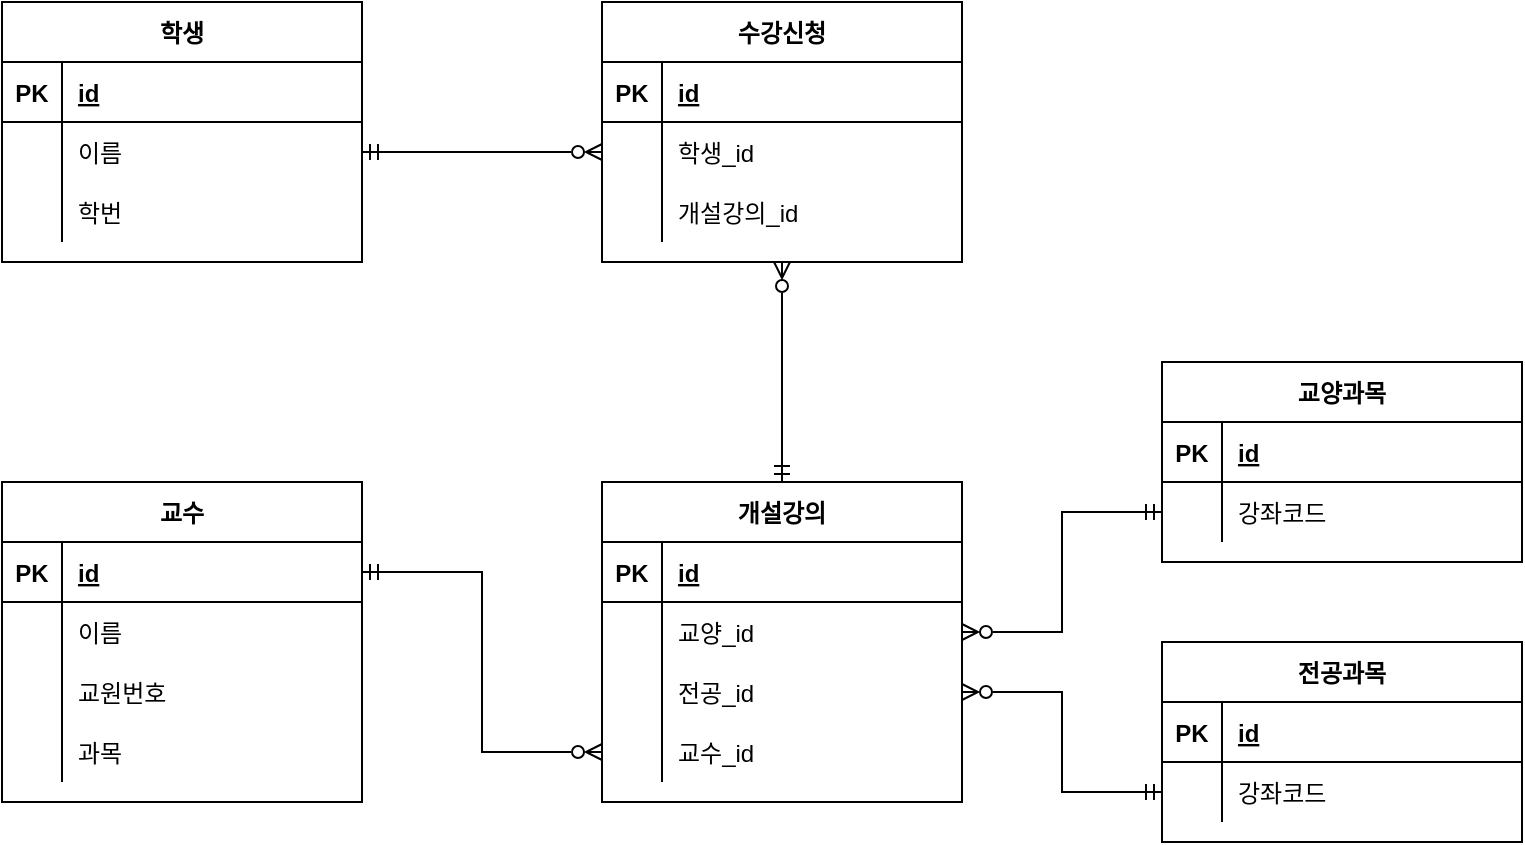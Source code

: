<mxfile version="20.2.6" type="device"><diagram id="R2lEEEUBdFMjLlhIrx00" name="Page-1"><mxGraphModel dx="989" dy="530" grid="1" gridSize="10" guides="1" tooltips="1" connect="1" arrows="1" fold="1" page="1" pageScale="1" pageWidth="827" pageHeight="1169" math="0" shadow="0" extFonts="Permanent Marker^https://fonts.googleapis.com/css?family=Permanent+Marker"><root><mxCell id="0"/><mxCell id="1" parent="0"/><mxCell id="PYXhae-cqvlHwe9Ot9i4-1" value="학생" style="shape=table;startSize=30;container=1;collapsible=1;childLayout=tableLayout;fixedRows=1;rowLines=0;fontStyle=1;align=center;resizeLast=1;" vertex="1" parent="1"><mxGeometry x="20" y="80" width="180" height="130" as="geometry"/></mxCell><mxCell id="PYXhae-cqvlHwe9Ot9i4-2" value="" style="shape=tableRow;horizontal=0;startSize=0;swimlaneHead=0;swimlaneBody=0;fillColor=none;collapsible=0;dropTarget=0;points=[[0,0.5],[1,0.5]];portConstraint=eastwest;top=0;left=0;right=0;bottom=1;" vertex="1" parent="PYXhae-cqvlHwe9Ot9i4-1"><mxGeometry y="30" width="180" height="30" as="geometry"/></mxCell><mxCell id="PYXhae-cqvlHwe9Ot9i4-3" value="PK" style="shape=partialRectangle;connectable=0;fillColor=none;top=0;left=0;bottom=0;right=0;fontStyle=1;overflow=hidden;" vertex="1" parent="PYXhae-cqvlHwe9Ot9i4-2"><mxGeometry width="30" height="30" as="geometry"><mxRectangle width="30" height="30" as="alternateBounds"/></mxGeometry></mxCell><mxCell id="PYXhae-cqvlHwe9Ot9i4-4" value="id" style="shape=partialRectangle;connectable=0;fillColor=none;top=0;left=0;bottom=0;right=0;align=left;spacingLeft=6;fontStyle=5;overflow=hidden;" vertex="1" parent="PYXhae-cqvlHwe9Ot9i4-2"><mxGeometry x="30" width="150" height="30" as="geometry"><mxRectangle width="150" height="30" as="alternateBounds"/></mxGeometry></mxCell><mxCell id="PYXhae-cqvlHwe9Ot9i4-5" value="" style="shape=tableRow;horizontal=0;startSize=0;swimlaneHead=0;swimlaneBody=0;fillColor=none;collapsible=0;dropTarget=0;points=[[0,0.5],[1,0.5]];portConstraint=eastwest;top=0;left=0;right=0;bottom=0;" vertex="1" parent="PYXhae-cqvlHwe9Ot9i4-1"><mxGeometry y="60" width="180" height="30" as="geometry"/></mxCell><mxCell id="PYXhae-cqvlHwe9Ot9i4-6" value="" style="shape=partialRectangle;connectable=0;fillColor=none;top=0;left=0;bottom=0;right=0;editable=1;overflow=hidden;" vertex="1" parent="PYXhae-cqvlHwe9Ot9i4-5"><mxGeometry width="30" height="30" as="geometry"><mxRectangle width="30" height="30" as="alternateBounds"/></mxGeometry></mxCell><mxCell id="PYXhae-cqvlHwe9Ot9i4-7" value="이름" style="shape=partialRectangle;connectable=0;fillColor=none;top=0;left=0;bottom=0;right=0;align=left;spacingLeft=6;overflow=hidden;" vertex="1" parent="PYXhae-cqvlHwe9Ot9i4-5"><mxGeometry x="30" width="150" height="30" as="geometry"><mxRectangle width="150" height="30" as="alternateBounds"/></mxGeometry></mxCell><mxCell id="PYXhae-cqvlHwe9Ot9i4-8" value="" style="shape=tableRow;horizontal=0;startSize=0;swimlaneHead=0;swimlaneBody=0;fillColor=none;collapsible=0;dropTarget=0;points=[[0,0.5],[1,0.5]];portConstraint=eastwest;top=0;left=0;right=0;bottom=0;" vertex="1" parent="PYXhae-cqvlHwe9Ot9i4-1"><mxGeometry y="90" width="180" height="30" as="geometry"/></mxCell><mxCell id="PYXhae-cqvlHwe9Ot9i4-9" value="" style="shape=partialRectangle;connectable=0;fillColor=none;top=0;left=0;bottom=0;right=0;editable=1;overflow=hidden;" vertex="1" parent="PYXhae-cqvlHwe9Ot9i4-8"><mxGeometry width="30" height="30" as="geometry"><mxRectangle width="30" height="30" as="alternateBounds"/></mxGeometry></mxCell><mxCell id="PYXhae-cqvlHwe9Ot9i4-10" value="학번" style="shape=partialRectangle;connectable=0;fillColor=none;top=0;left=0;bottom=0;right=0;align=left;spacingLeft=6;overflow=hidden;" vertex="1" parent="PYXhae-cqvlHwe9Ot9i4-8"><mxGeometry x="30" width="150" height="30" as="geometry"><mxRectangle width="150" height="30" as="alternateBounds"/></mxGeometry></mxCell><mxCell id="PYXhae-cqvlHwe9Ot9i4-27" value="개설강의" style="shape=table;startSize=30;container=1;collapsible=1;childLayout=tableLayout;fixedRows=1;rowLines=0;fontStyle=1;align=center;resizeLast=1;" vertex="1" parent="1"><mxGeometry x="320" y="320" width="180" height="160" as="geometry"/></mxCell><mxCell id="PYXhae-cqvlHwe9Ot9i4-28" value="" style="shape=tableRow;horizontal=0;startSize=0;swimlaneHead=0;swimlaneBody=0;fillColor=none;collapsible=0;dropTarget=0;points=[[0,0.5],[1,0.5]];portConstraint=eastwest;top=0;left=0;right=0;bottom=1;" vertex="1" parent="PYXhae-cqvlHwe9Ot9i4-27"><mxGeometry y="30" width="180" height="30" as="geometry"/></mxCell><mxCell id="PYXhae-cqvlHwe9Ot9i4-29" value="PK" style="shape=partialRectangle;connectable=0;fillColor=none;top=0;left=0;bottom=0;right=0;fontStyle=1;overflow=hidden;" vertex="1" parent="PYXhae-cqvlHwe9Ot9i4-28"><mxGeometry width="30" height="30" as="geometry"><mxRectangle width="30" height="30" as="alternateBounds"/></mxGeometry></mxCell><mxCell id="PYXhae-cqvlHwe9Ot9i4-30" value="id" style="shape=partialRectangle;connectable=0;fillColor=none;top=0;left=0;bottom=0;right=0;align=left;spacingLeft=6;fontStyle=5;overflow=hidden;" vertex="1" parent="PYXhae-cqvlHwe9Ot9i4-28"><mxGeometry x="30" width="150" height="30" as="geometry"><mxRectangle width="150" height="30" as="alternateBounds"/></mxGeometry></mxCell><mxCell id="PYXhae-cqvlHwe9Ot9i4-31" value="" style="shape=tableRow;horizontal=0;startSize=0;swimlaneHead=0;swimlaneBody=0;fillColor=none;collapsible=0;dropTarget=0;points=[[0,0.5],[1,0.5]];portConstraint=eastwest;top=0;left=0;right=0;bottom=0;" vertex="1" parent="PYXhae-cqvlHwe9Ot9i4-27"><mxGeometry y="60" width="180" height="30" as="geometry"/></mxCell><mxCell id="PYXhae-cqvlHwe9Ot9i4-32" value="" style="shape=partialRectangle;connectable=0;fillColor=none;top=0;left=0;bottom=0;right=0;editable=1;overflow=hidden;" vertex="1" parent="PYXhae-cqvlHwe9Ot9i4-31"><mxGeometry width="30" height="30" as="geometry"><mxRectangle width="30" height="30" as="alternateBounds"/></mxGeometry></mxCell><mxCell id="PYXhae-cqvlHwe9Ot9i4-33" value="교양_id" style="shape=partialRectangle;connectable=0;fillColor=none;top=0;left=0;bottom=0;right=0;align=left;spacingLeft=6;overflow=hidden;" vertex="1" parent="PYXhae-cqvlHwe9Ot9i4-31"><mxGeometry x="30" width="150" height="30" as="geometry"><mxRectangle width="150" height="30" as="alternateBounds"/></mxGeometry></mxCell><mxCell id="PYXhae-cqvlHwe9Ot9i4-34" value="" style="shape=tableRow;horizontal=0;startSize=0;swimlaneHead=0;swimlaneBody=0;fillColor=none;collapsible=0;dropTarget=0;points=[[0,0.5],[1,0.5]];portConstraint=eastwest;top=0;left=0;right=0;bottom=0;" vertex="1" parent="PYXhae-cqvlHwe9Ot9i4-27"><mxGeometry y="90" width="180" height="30" as="geometry"/></mxCell><mxCell id="PYXhae-cqvlHwe9Ot9i4-35" value="" style="shape=partialRectangle;connectable=0;fillColor=none;top=0;left=0;bottom=0;right=0;editable=1;overflow=hidden;" vertex="1" parent="PYXhae-cqvlHwe9Ot9i4-34"><mxGeometry width="30" height="30" as="geometry"><mxRectangle width="30" height="30" as="alternateBounds"/></mxGeometry></mxCell><mxCell id="PYXhae-cqvlHwe9Ot9i4-36" value="전공_id" style="shape=partialRectangle;connectable=0;fillColor=none;top=0;left=0;bottom=0;right=0;align=left;spacingLeft=6;overflow=hidden;" vertex="1" parent="PYXhae-cqvlHwe9Ot9i4-34"><mxGeometry x="30" width="150" height="30" as="geometry"><mxRectangle width="150" height="30" as="alternateBounds"/></mxGeometry></mxCell><mxCell id="PYXhae-cqvlHwe9Ot9i4-73" value="" style="shape=tableRow;horizontal=0;startSize=0;swimlaneHead=0;swimlaneBody=0;fillColor=none;collapsible=0;dropTarget=0;points=[[0,0.5],[1,0.5]];portConstraint=eastwest;top=0;left=0;right=0;bottom=0;" vertex="1" parent="PYXhae-cqvlHwe9Ot9i4-27"><mxGeometry y="120" width="180" height="30" as="geometry"/></mxCell><mxCell id="PYXhae-cqvlHwe9Ot9i4-74" value="" style="shape=partialRectangle;connectable=0;fillColor=none;top=0;left=0;bottom=0;right=0;editable=1;overflow=hidden;" vertex="1" parent="PYXhae-cqvlHwe9Ot9i4-73"><mxGeometry width="30" height="30" as="geometry"><mxRectangle width="30" height="30" as="alternateBounds"/></mxGeometry></mxCell><mxCell id="PYXhae-cqvlHwe9Ot9i4-75" value="교수_id" style="shape=partialRectangle;connectable=0;fillColor=none;top=0;left=0;bottom=0;right=0;align=left;spacingLeft=6;overflow=hidden;" vertex="1" parent="PYXhae-cqvlHwe9Ot9i4-73"><mxGeometry x="30" width="150" height="30" as="geometry"><mxRectangle width="150" height="30" as="alternateBounds"/></mxGeometry></mxCell><mxCell id="PYXhae-cqvlHwe9Ot9i4-80" style="edgeStyle=orthogonalEdgeStyle;rounded=0;orthogonalLoop=1;jettySize=auto;html=1;exitX=0.5;exitY=1;exitDx=0;exitDy=0;entryX=0.5;entryY=0;entryDx=0;entryDy=0;startArrow=ERzeroToMany;startFill=0;endArrow=ERmandOne;endFill=0;" edge="1" parent="1" source="PYXhae-cqvlHwe9Ot9i4-60" target="PYXhae-cqvlHwe9Ot9i4-27"><mxGeometry relative="1" as="geometry"/></mxCell><mxCell id="PYXhae-cqvlHwe9Ot9i4-60" value="수강신청" style="shape=table;startSize=30;container=1;collapsible=1;childLayout=tableLayout;fixedRows=1;rowLines=0;fontStyle=1;align=center;resizeLast=1;" vertex="1" parent="1"><mxGeometry x="320" y="80" width="180" height="130" as="geometry"/></mxCell><mxCell id="PYXhae-cqvlHwe9Ot9i4-61" value="" style="shape=tableRow;horizontal=0;startSize=0;swimlaneHead=0;swimlaneBody=0;fillColor=none;collapsible=0;dropTarget=0;points=[[0,0.5],[1,0.5]];portConstraint=eastwest;top=0;left=0;right=0;bottom=1;" vertex="1" parent="PYXhae-cqvlHwe9Ot9i4-60"><mxGeometry y="30" width="180" height="30" as="geometry"/></mxCell><mxCell id="PYXhae-cqvlHwe9Ot9i4-62" value="PK" style="shape=partialRectangle;connectable=0;fillColor=none;top=0;left=0;bottom=0;right=0;fontStyle=1;overflow=hidden;" vertex="1" parent="PYXhae-cqvlHwe9Ot9i4-61"><mxGeometry width="30" height="30" as="geometry"><mxRectangle width="30" height="30" as="alternateBounds"/></mxGeometry></mxCell><mxCell id="PYXhae-cqvlHwe9Ot9i4-63" value="id" style="shape=partialRectangle;connectable=0;fillColor=none;top=0;left=0;bottom=0;right=0;align=left;spacingLeft=6;fontStyle=5;overflow=hidden;" vertex="1" parent="PYXhae-cqvlHwe9Ot9i4-61"><mxGeometry x="30" width="150" height="30" as="geometry"><mxRectangle width="150" height="30" as="alternateBounds"/></mxGeometry></mxCell><mxCell id="PYXhae-cqvlHwe9Ot9i4-64" value="" style="shape=tableRow;horizontal=0;startSize=0;swimlaneHead=0;swimlaneBody=0;fillColor=none;collapsible=0;dropTarget=0;points=[[0,0.5],[1,0.5]];portConstraint=eastwest;top=0;left=0;right=0;bottom=0;" vertex="1" parent="PYXhae-cqvlHwe9Ot9i4-60"><mxGeometry y="60" width="180" height="30" as="geometry"/></mxCell><mxCell id="PYXhae-cqvlHwe9Ot9i4-65" value="" style="shape=partialRectangle;connectable=0;fillColor=none;top=0;left=0;bottom=0;right=0;editable=1;overflow=hidden;" vertex="1" parent="PYXhae-cqvlHwe9Ot9i4-64"><mxGeometry width="30" height="30" as="geometry"><mxRectangle width="30" height="30" as="alternateBounds"/></mxGeometry></mxCell><mxCell id="PYXhae-cqvlHwe9Ot9i4-66" value="학생_id" style="shape=partialRectangle;connectable=0;fillColor=none;top=0;left=0;bottom=0;right=0;align=left;spacingLeft=6;overflow=hidden;" vertex="1" parent="PYXhae-cqvlHwe9Ot9i4-64"><mxGeometry x="30" width="150" height="30" as="geometry"><mxRectangle width="150" height="30" as="alternateBounds"/></mxGeometry></mxCell><mxCell id="PYXhae-cqvlHwe9Ot9i4-67" value="" style="shape=tableRow;horizontal=0;startSize=0;swimlaneHead=0;swimlaneBody=0;fillColor=none;collapsible=0;dropTarget=0;points=[[0,0.5],[1,0.5]];portConstraint=eastwest;top=0;left=0;right=0;bottom=0;" vertex="1" parent="PYXhae-cqvlHwe9Ot9i4-60"><mxGeometry y="90" width="180" height="30" as="geometry"/></mxCell><mxCell id="PYXhae-cqvlHwe9Ot9i4-68" value="" style="shape=partialRectangle;connectable=0;fillColor=none;top=0;left=0;bottom=0;right=0;editable=1;overflow=hidden;" vertex="1" parent="PYXhae-cqvlHwe9Ot9i4-67"><mxGeometry width="30" height="30" as="geometry"><mxRectangle width="30" height="30" as="alternateBounds"/></mxGeometry></mxCell><mxCell id="PYXhae-cqvlHwe9Ot9i4-69" value="개설강의_id" style="shape=partialRectangle;connectable=0;fillColor=none;top=0;left=0;bottom=0;right=0;align=left;spacingLeft=6;overflow=hidden;" vertex="1" parent="PYXhae-cqvlHwe9Ot9i4-67"><mxGeometry x="30" width="150" height="30" as="geometry"><mxRectangle width="150" height="30" as="alternateBounds"/></mxGeometry></mxCell><mxCell id="PYXhae-cqvlHwe9Ot9i4-40" value="교양과목" style="shape=table;startSize=30;container=1;collapsible=1;childLayout=tableLayout;fixedRows=1;rowLines=0;fontStyle=1;align=center;resizeLast=1;" vertex="1" parent="1"><mxGeometry x="600" y="260" width="180" height="100" as="geometry"/></mxCell><mxCell id="PYXhae-cqvlHwe9Ot9i4-41" value="" style="shape=tableRow;horizontal=0;startSize=0;swimlaneHead=0;swimlaneBody=0;fillColor=none;collapsible=0;dropTarget=0;points=[[0,0.5],[1,0.5]];portConstraint=eastwest;top=0;left=0;right=0;bottom=1;" vertex="1" parent="PYXhae-cqvlHwe9Ot9i4-40"><mxGeometry y="30" width="180" height="30" as="geometry"/></mxCell><mxCell id="PYXhae-cqvlHwe9Ot9i4-42" value="PK" style="shape=partialRectangle;connectable=0;fillColor=none;top=0;left=0;bottom=0;right=0;fontStyle=1;overflow=hidden;" vertex="1" parent="PYXhae-cqvlHwe9Ot9i4-41"><mxGeometry width="30" height="30" as="geometry"><mxRectangle width="30" height="30" as="alternateBounds"/></mxGeometry></mxCell><mxCell id="PYXhae-cqvlHwe9Ot9i4-43" value="id" style="shape=partialRectangle;connectable=0;fillColor=none;top=0;left=0;bottom=0;right=0;align=left;spacingLeft=6;fontStyle=5;overflow=hidden;" vertex="1" parent="PYXhae-cqvlHwe9Ot9i4-41"><mxGeometry x="30" width="150" height="30" as="geometry"><mxRectangle width="150" height="30" as="alternateBounds"/></mxGeometry></mxCell><mxCell id="PYXhae-cqvlHwe9Ot9i4-44" value="" style="shape=tableRow;horizontal=0;startSize=0;swimlaneHead=0;swimlaneBody=0;fillColor=none;collapsible=0;dropTarget=0;points=[[0,0.5],[1,0.5]];portConstraint=eastwest;top=0;left=0;right=0;bottom=0;" vertex="1" parent="PYXhae-cqvlHwe9Ot9i4-40"><mxGeometry y="60" width="180" height="30" as="geometry"/></mxCell><mxCell id="PYXhae-cqvlHwe9Ot9i4-45" value="" style="shape=partialRectangle;connectable=0;fillColor=none;top=0;left=0;bottom=0;right=0;editable=1;overflow=hidden;" vertex="1" parent="PYXhae-cqvlHwe9Ot9i4-44"><mxGeometry width="30" height="30" as="geometry"><mxRectangle width="30" height="30" as="alternateBounds"/></mxGeometry></mxCell><mxCell id="PYXhae-cqvlHwe9Ot9i4-46" value="강좌코드" style="shape=partialRectangle;connectable=0;fillColor=none;top=0;left=0;bottom=0;right=0;align=left;spacingLeft=6;overflow=hidden;" vertex="1" parent="PYXhae-cqvlHwe9Ot9i4-44"><mxGeometry x="30" width="150" height="30" as="geometry"><mxRectangle width="150" height="30" as="alternateBounds"/></mxGeometry></mxCell><mxCell id="PYXhae-cqvlHwe9Ot9i4-50" value="전공과목" style="shape=table;startSize=30;container=1;collapsible=1;childLayout=tableLayout;fixedRows=1;rowLines=0;fontStyle=1;align=center;resizeLast=1;" vertex="1" parent="1"><mxGeometry x="600" y="400" width="180" height="100" as="geometry"/></mxCell><mxCell id="PYXhae-cqvlHwe9Ot9i4-51" value="" style="shape=tableRow;horizontal=0;startSize=0;swimlaneHead=0;swimlaneBody=0;fillColor=none;collapsible=0;dropTarget=0;points=[[0,0.5],[1,0.5]];portConstraint=eastwest;top=0;left=0;right=0;bottom=1;" vertex="1" parent="PYXhae-cqvlHwe9Ot9i4-50"><mxGeometry y="30" width="180" height="30" as="geometry"/></mxCell><mxCell id="PYXhae-cqvlHwe9Ot9i4-52" value="PK" style="shape=partialRectangle;connectable=0;fillColor=none;top=0;left=0;bottom=0;right=0;fontStyle=1;overflow=hidden;" vertex="1" parent="PYXhae-cqvlHwe9Ot9i4-51"><mxGeometry width="30" height="30" as="geometry"><mxRectangle width="30" height="30" as="alternateBounds"/></mxGeometry></mxCell><mxCell id="PYXhae-cqvlHwe9Ot9i4-53" value="id" style="shape=partialRectangle;connectable=0;fillColor=none;top=0;left=0;bottom=0;right=0;align=left;spacingLeft=6;fontStyle=5;overflow=hidden;" vertex="1" parent="PYXhae-cqvlHwe9Ot9i4-51"><mxGeometry x="30" width="150" height="30" as="geometry"><mxRectangle width="150" height="30" as="alternateBounds"/></mxGeometry></mxCell><mxCell id="PYXhae-cqvlHwe9Ot9i4-54" value="" style="shape=tableRow;horizontal=0;startSize=0;swimlaneHead=0;swimlaneBody=0;fillColor=none;collapsible=0;dropTarget=0;points=[[0,0.5],[1,0.5]];portConstraint=eastwest;top=0;left=0;right=0;bottom=0;" vertex="1" parent="PYXhae-cqvlHwe9Ot9i4-50"><mxGeometry y="60" width="180" height="30" as="geometry"/></mxCell><mxCell id="PYXhae-cqvlHwe9Ot9i4-55" value="" style="shape=partialRectangle;connectable=0;fillColor=none;top=0;left=0;bottom=0;right=0;editable=1;overflow=hidden;" vertex="1" parent="PYXhae-cqvlHwe9Ot9i4-54"><mxGeometry width="30" height="30" as="geometry"><mxRectangle width="30" height="30" as="alternateBounds"/></mxGeometry></mxCell><mxCell id="PYXhae-cqvlHwe9Ot9i4-56" value="강좌코드" style="shape=partialRectangle;connectable=0;fillColor=none;top=0;left=0;bottom=0;right=0;align=left;spacingLeft=6;overflow=hidden;" vertex="1" parent="PYXhae-cqvlHwe9Ot9i4-54"><mxGeometry x="30" width="150" height="30" as="geometry"><mxRectangle width="150" height="30" as="alternateBounds"/></mxGeometry></mxCell><mxCell id="PYXhae-cqvlHwe9Ot9i4-14" value="교수" style="shape=table;startSize=30;container=1;collapsible=1;childLayout=tableLayout;fixedRows=1;rowLines=0;fontStyle=1;align=center;resizeLast=1;" vertex="1" parent="1"><mxGeometry x="20" y="320" width="180" height="160" as="geometry"/></mxCell><mxCell id="PYXhae-cqvlHwe9Ot9i4-15" value="" style="shape=tableRow;horizontal=0;startSize=0;swimlaneHead=0;swimlaneBody=0;fillColor=none;collapsible=0;dropTarget=0;points=[[0,0.5],[1,0.5]];portConstraint=eastwest;top=0;left=0;right=0;bottom=1;" vertex="1" parent="PYXhae-cqvlHwe9Ot9i4-14"><mxGeometry y="30" width="180" height="30" as="geometry"/></mxCell><mxCell id="PYXhae-cqvlHwe9Ot9i4-16" value="PK" style="shape=partialRectangle;connectable=0;fillColor=none;top=0;left=0;bottom=0;right=0;fontStyle=1;overflow=hidden;" vertex="1" parent="PYXhae-cqvlHwe9Ot9i4-15"><mxGeometry width="30" height="30" as="geometry"><mxRectangle width="30" height="30" as="alternateBounds"/></mxGeometry></mxCell><mxCell id="PYXhae-cqvlHwe9Ot9i4-17" value="id" style="shape=partialRectangle;connectable=0;fillColor=none;top=0;left=0;bottom=0;right=0;align=left;spacingLeft=6;fontStyle=5;overflow=hidden;" vertex="1" parent="PYXhae-cqvlHwe9Ot9i4-15"><mxGeometry x="30" width="150" height="30" as="geometry"><mxRectangle width="150" height="30" as="alternateBounds"/></mxGeometry></mxCell><mxCell id="PYXhae-cqvlHwe9Ot9i4-18" value="" style="shape=tableRow;horizontal=0;startSize=0;swimlaneHead=0;swimlaneBody=0;fillColor=none;collapsible=0;dropTarget=0;points=[[0,0.5],[1,0.5]];portConstraint=eastwest;top=0;left=0;right=0;bottom=0;" vertex="1" parent="PYXhae-cqvlHwe9Ot9i4-14"><mxGeometry y="60" width="180" height="30" as="geometry"/></mxCell><mxCell id="PYXhae-cqvlHwe9Ot9i4-19" value="" style="shape=partialRectangle;connectable=0;fillColor=none;top=0;left=0;bottom=0;right=0;editable=1;overflow=hidden;" vertex="1" parent="PYXhae-cqvlHwe9Ot9i4-18"><mxGeometry width="30" height="30" as="geometry"><mxRectangle width="30" height="30" as="alternateBounds"/></mxGeometry></mxCell><mxCell id="PYXhae-cqvlHwe9Ot9i4-20" value="이름" style="shape=partialRectangle;connectable=0;fillColor=none;top=0;left=0;bottom=0;right=0;align=left;spacingLeft=6;overflow=hidden;" vertex="1" parent="PYXhae-cqvlHwe9Ot9i4-18"><mxGeometry x="30" width="150" height="30" as="geometry"><mxRectangle width="150" height="30" as="alternateBounds"/></mxGeometry></mxCell><mxCell id="PYXhae-cqvlHwe9Ot9i4-21" value="" style="shape=tableRow;horizontal=0;startSize=0;swimlaneHead=0;swimlaneBody=0;fillColor=none;collapsible=0;dropTarget=0;points=[[0,0.5],[1,0.5]];portConstraint=eastwest;top=0;left=0;right=0;bottom=0;" vertex="1" parent="PYXhae-cqvlHwe9Ot9i4-14"><mxGeometry y="90" width="180" height="30" as="geometry"/></mxCell><mxCell id="PYXhae-cqvlHwe9Ot9i4-22" value="" style="shape=partialRectangle;connectable=0;fillColor=none;top=0;left=0;bottom=0;right=0;editable=1;overflow=hidden;" vertex="1" parent="PYXhae-cqvlHwe9Ot9i4-21"><mxGeometry width="30" height="30" as="geometry"><mxRectangle width="30" height="30" as="alternateBounds"/></mxGeometry></mxCell><mxCell id="PYXhae-cqvlHwe9Ot9i4-23" value="교원번호" style="shape=partialRectangle;connectable=0;fillColor=none;top=0;left=0;bottom=0;right=0;align=left;spacingLeft=6;overflow=hidden;" vertex="1" parent="PYXhae-cqvlHwe9Ot9i4-21"><mxGeometry x="30" width="150" height="30" as="geometry"><mxRectangle width="150" height="30" as="alternateBounds"/></mxGeometry></mxCell><mxCell id="PYXhae-cqvlHwe9Ot9i4-81" value="" style="shape=tableRow;horizontal=0;startSize=0;swimlaneHead=0;swimlaneBody=0;fillColor=none;collapsible=0;dropTarget=0;points=[[0,0.5],[1,0.5]];portConstraint=eastwest;top=0;left=0;right=0;bottom=0;" vertex="1" parent="PYXhae-cqvlHwe9Ot9i4-14"><mxGeometry y="120" width="180" height="30" as="geometry"/></mxCell><mxCell id="PYXhae-cqvlHwe9Ot9i4-82" value="" style="shape=partialRectangle;connectable=0;fillColor=none;top=0;left=0;bottom=0;right=0;editable=1;overflow=hidden;" vertex="1" parent="PYXhae-cqvlHwe9Ot9i4-81"><mxGeometry width="30" height="30" as="geometry"><mxRectangle width="30" height="30" as="alternateBounds"/></mxGeometry></mxCell><mxCell id="PYXhae-cqvlHwe9Ot9i4-83" value="과목" style="shape=partialRectangle;connectable=0;fillColor=none;top=0;left=0;bottom=0;right=0;align=left;spacingLeft=6;overflow=hidden;" vertex="1" parent="PYXhae-cqvlHwe9Ot9i4-81"><mxGeometry x="30" width="150" height="30" as="geometry"><mxRectangle width="150" height="30" as="alternateBounds"/></mxGeometry></mxCell><mxCell id="PYXhae-cqvlHwe9Ot9i4-70" style="edgeStyle=orthogonalEdgeStyle;rounded=0;orthogonalLoop=1;jettySize=auto;html=1;exitX=1;exitY=0.5;exitDx=0;exitDy=0;entryX=0;entryY=0.5;entryDx=0;entryDy=0;startArrow=ERmandOne;startFill=0;endArrow=ERzeroToMany;endFill=0;" edge="1" parent="1" source="PYXhae-cqvlHwe9Ot9i4-5" target="PYXhae-cqvlHwe9Ot9i4-64"><mxGeometry relative="1" as="geometry"/></mxCell><mxCell id="PYXhae-cqvlHwe9Ot9i4-71" style="edgeStyle=orthogonalEdgeStyle;rounded=0;orthogonalLoop=1;jettySize=auto;html=1;exitX=0;exitY=0.5;exitDx=0;exitDy=0;entryX=1;entryY=0.5;entryDx=0;entryDy=0;startArrow=ERmandOne;startFill=0;endArrow=ERzeroToMany;endFill=0;" edge="1" parent="1" source="PYXhae-cqvlHwe9Ot9i4-44" target="PYXhae-cqvlHwe9Ot9i4-31"><mxGeometry relative="1" as="geometry"/></mxCell><mxCell id="PYXhae-cqvlHwe9Ot9i4-72" style="edgeStyle=orthogonalEdgeStyle;rounded=0;orthogonalLoop=1;jettySize=auto;html=1;exitX=0;exitY=0.5;exitDx=0;exitDy=0;entryX=1;entryY=0.5;entryDx=0;entryDy=0;startArrow=ERmandOne;startFill=0;endArrow=ERzeroToMany;endFill=0;" edge="1" parent="1" source="PYXhae-cqvlHwe9Ot9i4-54" target="PYXhae-cqvlHwe9Ot9i4-34"><mxGeometry relative="1" as="geometry"/></mxCell><mxCell id="PYXhae-cqvlHwe9Ot9i4-76" style="edgeStyle=orthogonalEdgeStyle;rounded=0;orthogonalLoop=1;jettySize=auto;html=1;exitX=1;exitY=0.5;exitDx=0;exitDy=0;entryX=0;entryY=0.5;entryDx=0;entryDy=0;startArrow=ERmandOne;startFill=0;endArrow=ERzeroToMany;endFill=0;" edge="1" parent="1" source="PYXhae-cqvlHwe9Ot9i4-15" target="PYXhae-cqvlHwe9Ot9i4-73"><mxGeometry relative="1" as="geometry"/></mxCell></root></mxGraphModel></diagram></mxfile>